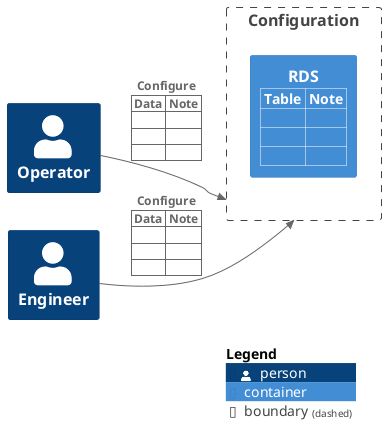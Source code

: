 @startuml
!include <C4/C4_Container>

LAYOUT_LANDSCAPE()

Boundary(configuration, "Configuration") {
    SetPropertyHeader("Table","Note")
    AddProperty("","")
    AddProperty("","")
    AddProperty("","")
    Container(rds, "RDS")
}

Person(op, "Operator")
Person(engineer, "Engineer")

SetPropertyHeader("Data","Note")
AddProperty("","")
AddProperty("","")
AddProperty("","")
Rel(op, configuration, "Configure")

SetPropertyHeader("Data","Note")
AddProperty("","")
AddProperty("","")
AddProperty("","")
Rel(engineer, configuration, "Configure")

SHOW_LEGEND()
@enduml
